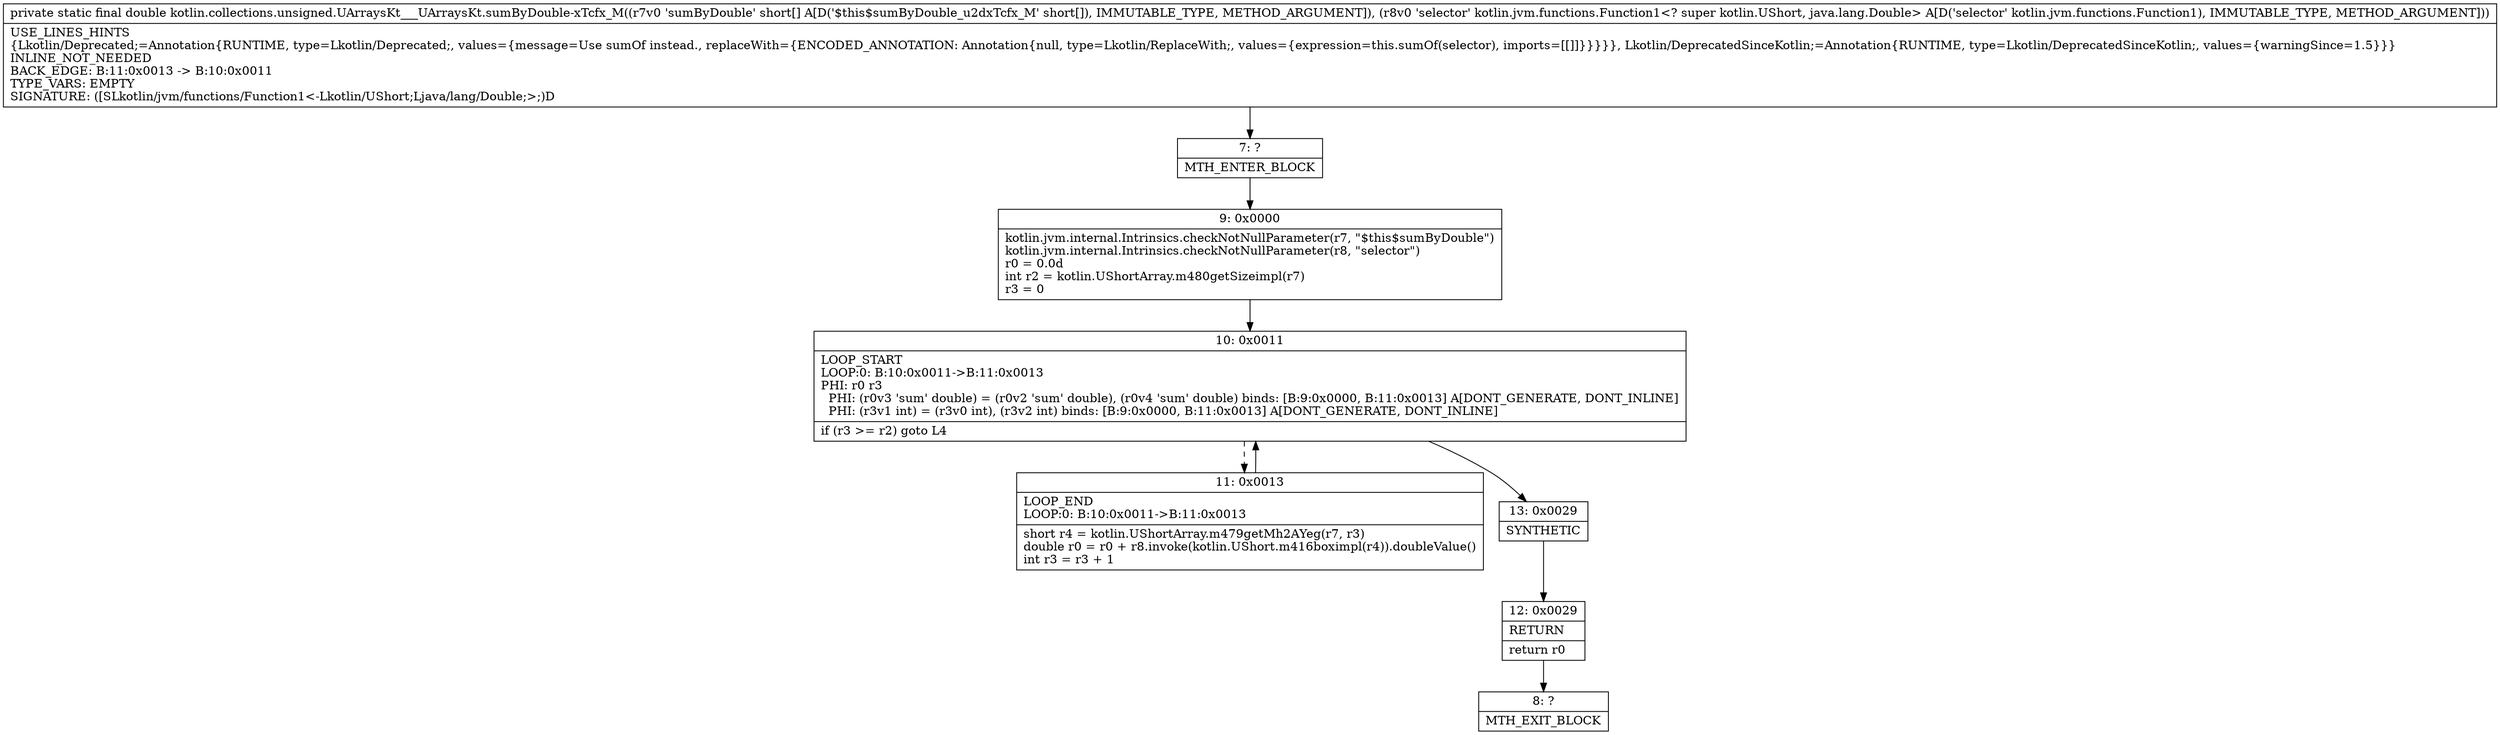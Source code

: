 digraph "CFG forkotlin.collections.unsigned.UArraysKt___UArraysKt.sumByDouble\-xTcfx_M([SLkotlin\/jvm\/functions\/Function1;)D" {
Node_7 [shape=record,label="{7\:\ ?|MTH_ENTER_BLOCK\l}"];
Node_9 [shape=record,label="{9\:\ 0x0000|kotlin.jvm.internal.Intrinsics.checkNotNullParameter(r7, \"$this$sumByDouble\")\lkotlin.jvm.internal.Intrinsics.checkNotNullParameter(r8, \"selector\")\lr0 = 0.0d\lint r2 = kotlin.UShortArray.m480getSizeimpl(r7)\lr3 = 0\l}"];
Node_10 [shape=record,label="{10\:\ 0x0011|LOOP_START\lLOOP:0: B:10:0x0011\-\>B:11:0x0013\lPHI: r0 r3 \l  PHI: (r0v3 'sum' double) = (r0v2 'sum' double), (r0v4 'sum' double) binds: [B:9:0x0000, B:11:0x0013] A[DONT_GENERATE, DONT_INLINE]\l  PHI: (r3v1 int) = (r3v0 int), (r3v2 int) binds: [B:9:0x0000, B:11:0x0013] A[DONT_GENERATE, DONT_INLINE]\l|if (r3 \>= r2) goto L4\l}"];
Node_11 [shape=record,label="{11\:\ 0x0013|LOOP_END\lLOOP:0: B:10:0x0011\-\>B:11:0x0013\l|short r4 = kotlin.UShortArray.m479getMh2AYeg(r7, r3)\ldouble r0 = r0 + r8.invoke(kotlin.UShort.m416boximpl(r4)).doubleValue()\lint r3 = r3 + 1\l}"];
Node_13 [shape=record,label="{13\:\ 0x0029|SYNTHETIC\l}"];
Node_12 [shape=record,label="{12\:\ 0x0029|RETURN\l|return r0\l}"];
Node_8 [shape=record,label="{8\:\ ?|MTH_EXIT_BLOCK\l}"];
MethodNode[shape=record,label="{private static final double kotlin.collections.unsigned.UArraysKt___UArraysKt.sumByDouble\-xTcfx_M((r7v0 'sumByDouble' short[] A[D('$this$sumByDouble_u2dxTcfx_M' short[]), IMMUTABLE_TYPE, METHOD_ARGUMENT]), (r8v0 'selector' kotlin.jvm.functions.Function1\<? super kotlin.UShort, java.lang.Double\> A[D('selector' kotlin.jvm.functions.Function1), IMMUTABLE_TYPE, METHOD_ARGUMENT]))  | USE_LINES_HINTS\l\{Lkotlin\/Deprecated;=Annotation\{RUNTIME, type=Lkotlin\/Deprecated;, values=\{message=Use sumOf instead., replaceWith=\{ENCODED_ANNOTATION: Annotation\{null, type=Lkotlin\/ReplaceWith;, values=\{expression=this.sumOf(selector), imports=[[]]\}\}\}\}\}, Lkotlin\/DeprecatedSinceKotlin;=Annotation\{RUNTIME, type=Lkotlin\/DeprecatedSinceKotlin;, values=\{warningSince=1.5\}\}\}\lINLINE_NOT_NEEDED\lBACK_EDGE: B:11:0x0013 \-\> B:10:0x0011\lTYPE_VARS: EMPTY\lSIGNATURE: ([SLkotlin\/jvm\/functions\/Function1\<\-Lkotlin\/UShort;Ljava\/lang\/Double;\>;)D\l}"];
MethodNode -> Node_7;Node_7 -> Node_9;
Node_9 -> Node_10;
Node_10 -> Node_11[style=dashed];
Node_10 -> Node_13;
Node_11 -> Node_10;
Node_13 -> Node_12;
Node_12 -> Node_8;
}

